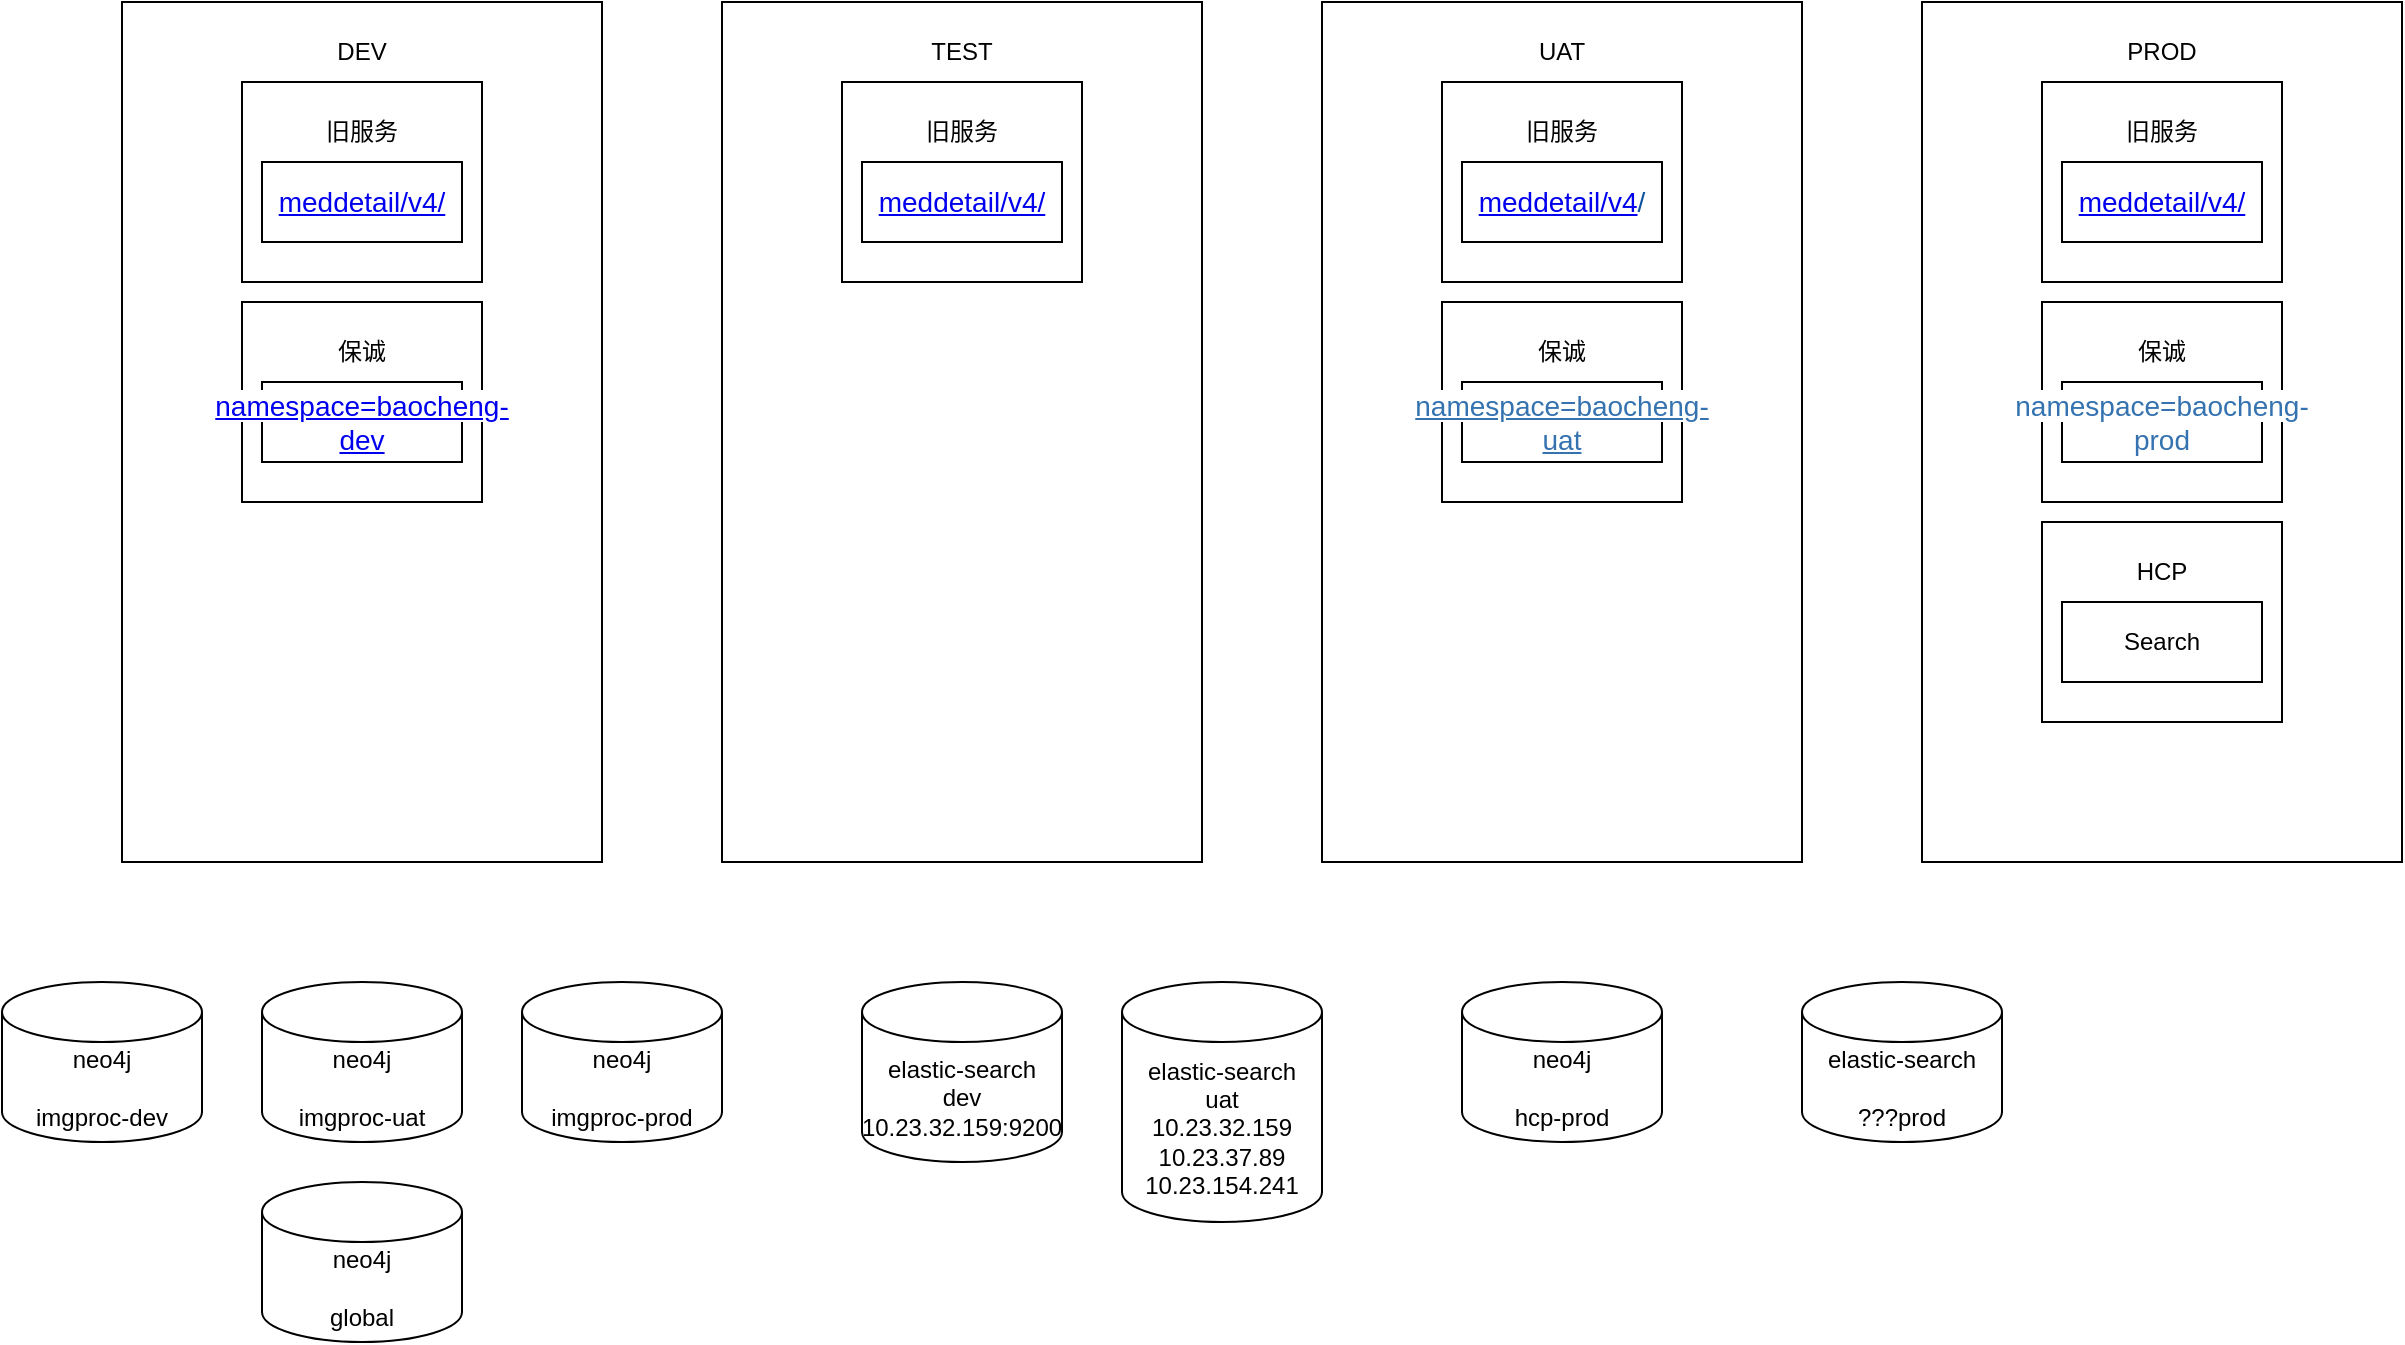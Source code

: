 <mxfile version="20.5.1" type="github">
  <diagram id="wBQlwIpfEwQ50Xts0F6V" name="第 1 页">
    <mxGraphModel dx="2454" dy="1161" grid="1" gridSize="10" guides="1" tooltips="1" connect="1" arrows="1" fold="1" page="1" pageScale="1" pageWidth="850" pageHeight="1100" math="0" shadow="0">
      <root>
        <mxCell id="0" />
        <mxCell id="1" parent="0" />
        <mxCell id="qIHvddNcrJCs_uBIurdM-1" value="neo4j&lt;br&gt;&lt;br&gt;imgproc-dev" style="shape=cylinder3;whiteSpace=wrap;html=1;boundedLbl=1;backgroundOutline=1;size=15;" vertex="1" parent="1">
          <mxGeometry x="-270" y="660" width="100" height="80" as="geometry" />
        </mxCell>
        <mxCell id="qIHvddNcrJCs_uBIurdM-2" value="neo4j&lt;br&gt;&lt;br&gt;hcp-prod" style="shape=cylinder3;whiteSpace=wrap;html=1;boundedLbl=1;backgroundOutline=1;size=15;" vertex="1" parent="1">
          <mxGeometry x="460" y="660" width="100" height="80" as="geometry" />
        </mxCell>
        <mxCell id="qIHvddNcrJCs_uBIurdM-3" value="elastic-search&lt;br&gt;dev&lt;br&gt;10.23.32.159:9200" style="shape=cylinder3;whiteSpace=wrap;html=1;boundedLbl=1;backgroundOutline=1;size=15;" vertex="1" parent="1">
          <mxGeometry x="160" y="660" width="100" height="90" as="geometry" />
        </mxCell>
        <mxCell id="qIHvddNcrJCs_uBIurdM-4" value="elastic-search&lt;br&gt;&lt;br&gt;???prod" style="shape=cylinder3;whiteSpace=wrap;html=1;boundedLbl=1;backgroundOutline=1;size=15;" vertex="1" parent="1">
          <mxGeometry x="630" y="660" width="100" height="80" as="geometry" />
        </mxCell>
        <mxCell id="qIHvddNcrJCs_uBIurdM-5" value="" style="rounded=0;whiteSpace=wrap;html=1;" vertex="1" parent="1">
          <mxGeometry x="-210" y="170" width="240" height="430" as="geometry" />
        </mxCell>
        <mxCell id="qIHvddNcrJCs_uBIurdM-6" value="" style="rounded=0;whiteSpace=wrap;html=1;" vertex="1" parent="1">
          <mxGeometry x="90" y="170" width="240" height="430" as="geometry" />
        </mxCell>
        <mxCell id="qIHvddNcrJCs_uBIurdM-7" value="DEV" style="text;html=1;strokeColor=none;fillColor=none;align=center;verticalAlign=middle;whiteSpace=wrap;rounded=0;" vertex="1" parent="1">
          <mxGeometry x="-120" y="180" width="60" height="30" as="geometry" />
        </mxCell>
        <mxCell id="qIHvddNcrJCs_uBIurdM-8" value="TEST" style="text;html=1;strokeColor=none;fillColor=none;align=center;verticalAlign=middle;whiteSpace=wrap;rounded=0;" vertex="1" parent="1">
          <mxGeometry x="180" y="180" width="60" height="30" as="geometry" />
        </mxCell>
        <mxCell id="qIHvddNcrJCs_uBIurdM-9" value="" style="rounded=0;whiteSpace=wrap;html=1;" vertex="1" parent="1">
          <mxGeometry x="390" y="170" width="240" height="430" as="geometry" />
        </mxCell>
        <mxCell id="qIHvddNcrJCs_uBIurdM-10" value="UAT" style="text;html=1;strokeColor=none;fillColor=none;align=center;verticalAlign=middle;whiteSpace=wrap;rounded=0;" vertex="1" parent="1">
          <mxGeometry x="480" y="180" width="60" height="30" as="geometry" />
        </mxCell>
        <mxCell id="qIHvddNcrJCs_uBIurdM-11" value="" style="rounded=0;whiteSpace=wrap;html=1;" vertex="1" parent="1">
          <mxGeometry x="690" y="170" width="240" height="430" as="geometry" />
        </mxCell>
        <mxCell id="qIHvddNcrJCs_uBIurdM-12" value="PROD" style="text;html=1;strokeColor=none;fillColor=none;align=center;verticalAlign=middle;whiteSpace=wrap;rounded=0;" vertex="1" parent="1">
          <mxGeometry x="780" y="180" width="60" height="30" as="geometry" />
        </mxCell>
        <mxCell id="qIHvddNcrJCs_uBIurdM-13" value="" style="rounded=0;whiteSpace=wrap;html=1;" vertex="1" parent="1">
          <mxGeometry x="750" y="430" width="120" height="100" as="geometry" />
        </mxCell>
        <mxCell id="qIHvddNcrJCs_uBIurdM-14" value="HCP" style="text;html=1;strokeColor=none;fillColor=none;align=center;verticalAlign=middle;whiteSpace=wrap;rounded=0;" vertex="1" parent="1">
          <mxGeometry x="780" y="440" width="60" height="30" as="geometry" />
        </mxCell>
        <mxCell id="qIHvddNcrJCs_uBIurdM-15" value="Search" style="rounded=0;whiteSpace=wrap;html=1;" vertex="1" parent="1">
          <mxGeometry x="760" y="470" width="100" height="40" as="geometry" />
        </mxCell>
        <mxCell id="qIHvddNcrJCs_uBIurdM-19" value="neo4j&lt;br&gt;&lt;br&gt;imgproc-uat" style="shape=cylinder3;whiteSpace=wrap;html=1;boundedLbl=1;backgroundOutline=1;size=15;" vertex="1" parent="1">
          <mxGeometry x="-140" y="660" width="100" height="80" as="geometry" />
        </mxCell>
        <mxCell id="qIHvddNcrJCs_uBIurdM-20" value="neo4j&lt;br&gt;&lt;br&gt;imgproc-prod" style="shape=cylinder3;whiteSpace=wrap;html=1;boundedLbl=1;backgroundOutline=1;size=15;" vertex="1" parent="1">
          <mxGeometry x="-10" y="660" width="100" height="80" as="geometry" />
        </mxCell>
        <mxCell id="qIHvddNcrJCs_uBIurdM-21" value="neo4j&lt;br&gt;&lt;br&gt;global" style="shape=cylinder3;whiteSpace=wrap;html=1;boundedLbl=1;backgroundOutline=1;size=15;" vertex="1" parent="1">
          <mxGeometry x="-140" y="760" width="100" height="80" as="geometry" />
        </mxCell>
        <mxCell id="qIHvddNcrJCs_uBIurdM-22" value="elastic-search&lt;br&gt;uat&lt;br&gt;10.23.32.159&lt;br&gt;10.23.37.89&lt;br&gt;10.23.154.241" style="shape=cylinder3;whiteSpace=wrap;html=1;boundedLbl=1;backgroundOutline=1;size=15;" vertex="1" parent="1">
          <mxGeometry x="290" y="660" width="100" height="120" as="geometry" />
        </mxCell>
        <mxCell id="qIHvddNcrJCs_uBIurdM-24" value="" style="rounded=0;whiteSpace=wrap;html=1;" vertex="1" parent="1">
          <mxGeometry x="-150" y="210" width="120" height="100" as="geometry" />
        </mxCell>
        <mxCell id="qIHvddNcrJCs_uBIurdM-25" value="旧服务" style="text;html=1;strokeColor=none;fillColor=none;align=center;verticalAlign=middle;whiteSpace=wrap;rounded=0;" vertex="1" parent="1">
          <mxGeometry x="-120" y="220" width="60" height="30" as="geometry" />
        </mxCell>
        <mxCell id="qIHvddNcrJCs_uBIurdM-26" value="&lt;span style=&quot;text-align: left; color: rgb(10, 82, 159); text-decoration-line: none; font-family: Arial, sans-serif; font-size: 14px; background-color: rgb(255, 255, 255);&quot; class=&quot;s2&quot;&gt;&lt;a href=&quot;https://el-dev.leapstack.cn/meddetail/v4/docs&quot;&gt;meddetail/v4/&lt;/a&gt;&lt;/span&gt;" style="rounded=0;whiteSpace=wrap;html=1;" vertex="1" parent="1">
          <mxGeometry x="-140" y="250" width="100" height="40" as="geometry" />
        </mxCell>
        <mxCell id="qIHvddNcrJCs_uBIurdM-27" value="" style="rounded=0;whiteSpace=wrap;html=1;" vertex="1" parent="1">
          <mxGeometry x="150" y="210" width="120" height="100" as="geometry" />
        </mxCell>
        <mxCell id="qIHvddNcrJCs_uBIurdM-28" value="旧服务" style="text;html=1;strokeColor=none;fillColor=none;align=center;verticalAlign=middle;whiteSpace=wrap;rounded=0;" vertex="1" parent="1">
          <mxGeometry x="180" y="220" width="60" height="30" as="geometry" />
        </mxCell>
        <mxCell id="qIHvddNcrJCs_uBIurdM-29" value="&lt;span class=&quot;s2&quot; style=&quot;text-align: left; color: rgb(10, 82, 159); text-decoration-line: none; font-family: Arial, sans-serif; font-size: 14px; background-color: rgb(255, 255, 255);&quot;&gt;&lt;a href=&quot;https://el-dev.leapstack.cn/meddetail/v4/docs&quot;&gt;meddetail/v4/&lt;/a&gt;&lt;/span&gt;" style="rounded=0;whiteSpace=wrap;html=1;" vertex="1" parent="1">
          <mxGeometry x="160" y="250" width="100" height="40" as="geometry" />
        </mxCell>
        <mxCell id="qIHvddNcrJCs_uBIurdM-30" value="" style="rounded=0;whiteSpace=wrap;html=1;" vertex="1" parent="1">
          <mxGeometry x="450" y="210" width="120" height="100" as="geometry" />
        </mxCell>
        <mxCell id="qIHvddNcrJCs_uBIurdM-31" value="旧服务" style="text;html=1;strokeColor=none;fillColor=none;align=center;verticalAlign=middle;whiteSpace=wrap;rounded=0;" vertex="1" parent="1">
          <mxGeometry x="480" y="220" width="60" height="30" as="geometry" />
        </mxCell>
        <mxCell id="qIHvddNcrJCs_uBIurdM-32" value="&lt;span class=&quot;s2&quot; style=&quot;text-align: left; color: rgb(10, 82, 159); text-decoration-line: none; font-family: Arial, sans-serif; font-size: 14px; background-color: rgb(255, 255, 255);&quot;&gt;&lt;a href=&quot;https://el-dev.leapstack.cn/meddetail/v4/docs&quot;&gt;meddetail/v4&lt;/a&gt;/&lt;/span&gt;" style="rounded=0;whiteSpace=wrap;html=1;" vertex="1" parent="1">
          <mxGeometry x="460" y="250" width="100" height="40" as="geometry" />
        </mxCell>
        <mxCell id="qIHvddNcrJCs_uBIurdM-33" value="" style="rounded=0;whiteSpace=wrap;html=1;" vertex="1" parent="1">
          <mxGeometry x="750" y="210" width="120" height="100" as="geometry" />
        </mxCell>
        <mxCell id="qIHvddNcrJCs_uBIurdM-34" value="旧服务" style="text;html=1;strokeColor=none;fillColor=none;align=center;verticalAlign=middle;whiteSpace=wrap;rounded=0;" vertex="1" parent="1">
          <mxGeometry x="780" y="220" width="60" height="30" as="geometry" />
        </mxCell>
        <mxCell id="qIHvddNcrJCs_uBIurdM-35" value="&lt;span class=&quot;s2&quot; style=&quot;text-align: left; color: rgb(10, 82, 159); text-decoration-line: none; font-family: Arial, sans-serif; font-size: 14px; background-color: rgb(255, 255, 255);&quot;&gt;&lt;a href=&quot;data:page/id,wBQlwIpfEwQ50Xts0F6V&quot;&gt;meddetail/v4/&lt;/a&gt;&lt;/span&gt;" style="rounded=0;whiteSpace=wrap;html=1;" vertex="1" parent="1">
          <mxGeometry x="760" y="250" width="100" height="40" as="geometry" />
        </mxCell>
        <mxCell id="qIHvddNcrJCs_uBIurdM-36" value="" style="rounded=0;whiteSpace=wrap;html=1;" vertex="1" parent="1">
          <mxGeometry x="750" y="320" width="120" height="100" as="geometry" />
        </mxCell>
        <mxCell id="qIHvddNcrJCs_uBIurdM-37" value="保诚" style="text;html=1;strokeColor=none;fillColor=none;align=center;verticalAlign=middle;whiteSpace=wrap;rounded=0;" vertex="1" parent="1">
          <mxGeometry x="780" y="330" width="60" height="30" as="geometry" />
        </mxCell>
        <mxCell id="qIHvddNcrJCs_uBIurdM-38" value="&lt;a style=&quot;color: rgb(53, 114, 176); text-decoration-line: none; font-family: Arial, sans-serif; font-size: 14px; text-align: start; background-color: rgb(255, 255, 255);&quot; rel=&quot;nofollow&quot; class=&quot;external-link&quot; href=&quot;http://uc-dashboard.internal.leapstack.cn/#/pod?namespace=baocheng-prod&quot;&gt;namespace=baocheng-prod&lt;/a&gt;" style="rounded=0;whiteSpace=wrap;html=1;" vertex="1" parent="1">
          <mxGeometry x="760" y="360" width="100" height="40" as="geometry" />
        </mxCell>
        <mxCell id="qIHvddNcrJCs_uBIurdM-39" value="" style="rounded=0;whiteSpace=wrap;html=1;" vertex="1" parent="1">
          <mxGeometry x="450" y="320" width="120" height="100" as="geometry" />
        </mxCell>
        <mxCell id="qIHvddNcrJCs_uBIurdM-40" value="保诚" style="text;html=1;strokeColor=none;fillColor=none;align=center;verticalAlign=middle;whiteSpace=wrap;rounded=0;" vertex="1" parent="1">
          <mxGeometry x="480" y="330" width="60" height="30" as="geometry" />
        </mxCell>
        <mxCell id="qIHvddNcrJCs_uBIurdM-41" value="&lt;a style=&quot;color: rgb(53, 114, 176); font-family: Arial, sans-serif; font-size: 14px; text-align: start; background-color: rgb(255, 255, 255);&quot; rel=&quot;nofollow&quot; class=&quot;external-link&quot; href=&quot;http://ci-dashboard.internal.leapstack.cn/#/pod?namespace=baocheng-dev&quot;&gt;namespace=baocheng-uat&lt;/a&gt;" style="rounded=0;whiteSpace=wrap;html=1;" vertex="1" parent="1">
          <mxGeometry x="460" y="360" width="100" height="40" as="geometry" />
        </mxCell>
        <mxCell id="qIHvddNcrJCs_uBIurdM-42" value="" style="rounded=0;whiteSpace=wrap;html=1;" vertex="1" parent="1">
          <mxGeometry x="-150" y="320" width="120" height="100" as="geometry" />
        </mxCell>
        <mxCell id="qIHvddNcrJCs_uBIurdM-43" value="保诚" style="text;html=1;strokeColor=none;fillColor=none;align=center;verticalAlign=middle;whiteSpace=wrap;rounded=0;" vertex="1" parent="1">
          <mxGeometry x="-120" y="330" width="60" height="30" as="geometry" />
        </mxCell>
        <mxCell id="qIHvddNcrJCs_uBIurdM-44" value="&lt;font face=&quot;Arial, sans-serif&quot; color=&quot;#3572b0&quot;&gt;&lt;span style=&quot;font-size: 14px; text-align: start; background-color: rgb(255, 255, 255);&quot;&gt;&lt;a href=&quot;http://ci-dashboard.internal.leapstack.cn/#/pod?namespace=baocheng-dev&quot;&gt;namespace=baocheng-dev&lt;/a&gt;&lt;/span&gt;&lt;/font&gt;" style="rounded=0;whiteSpace=wrap;html=1;" vertex="1" parent="1">
          <mxGeometry x="-140" y="360" width="100" height="40" as="geometry" />
        </mxCell>
      </root>
    </mxGraphModel>
  </diagram>
</mxfile>
